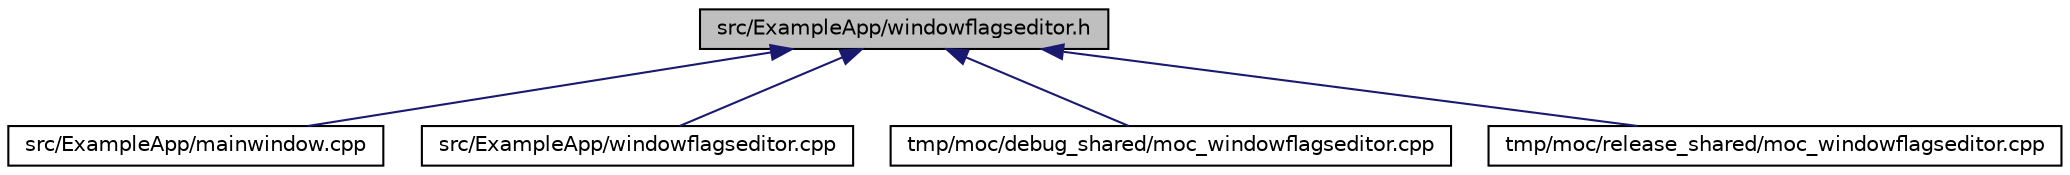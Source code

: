 digraph G
{
  edge [fontname="Helvetica",fontsize="10",labelfontname="Helvetica",labelfontsize="10"];
  node [fontname="Helvetica",fontsize="10",shape=record];
  Node1 [label="src/ExampleApp/windowflagseditor.h",height=0.2,width=0.4,color="black", fillcolor="grey75", style="filled" fontcolor="black"];
  Node1 -> Node2 [dir="back",color="midnightblue",fontsize="10",style="solid",fontname="Helvetica"];
  Node2 [label="src/ExampleApp/mainwindow.cpp",height=0.2,width=0.4,color="black", fillcolor="white", style="filled",URL="$mainwindow_8cpp.html"];
  Node1 -> Node3 [dir="back",color="midnightblue",fontsize="10",style="solid",fontname="Helvetica"];
  Node3 [label="src/ExampleApp/windowflagseditor.cpp",height=0.2,width=0.4,color="black", fillcolor="white", style="filled",URL="$windowflagseditor_8cpp.html"];
  Node1 -> Node4 [dir="back",color="midnightblue",fontsize="10",style="solid",fontname="Helvetica"];
  Node4 [label="tmp/moc/debug_shared/moc_windowflagseditor.cpp",height=0.2,width=0.4,color="black", fillcolor="white", style="filled",URL="$debug__shared_2moc__windowflagseditor_8cpp.html"];
  Node1 -> Node5 [dir="back",color="midnightblue",fontsize="10",style="solid",fontname="Helvetica"];
  Node5 [label="tmp/moc/release_shared/moc_windowflagseditor.cpp",height=0.2,width=0.4,color="black", fillcolor="white", style="filled",URL="$release__shared_2moc__windowflagseditor_8cpp.html"];
}
